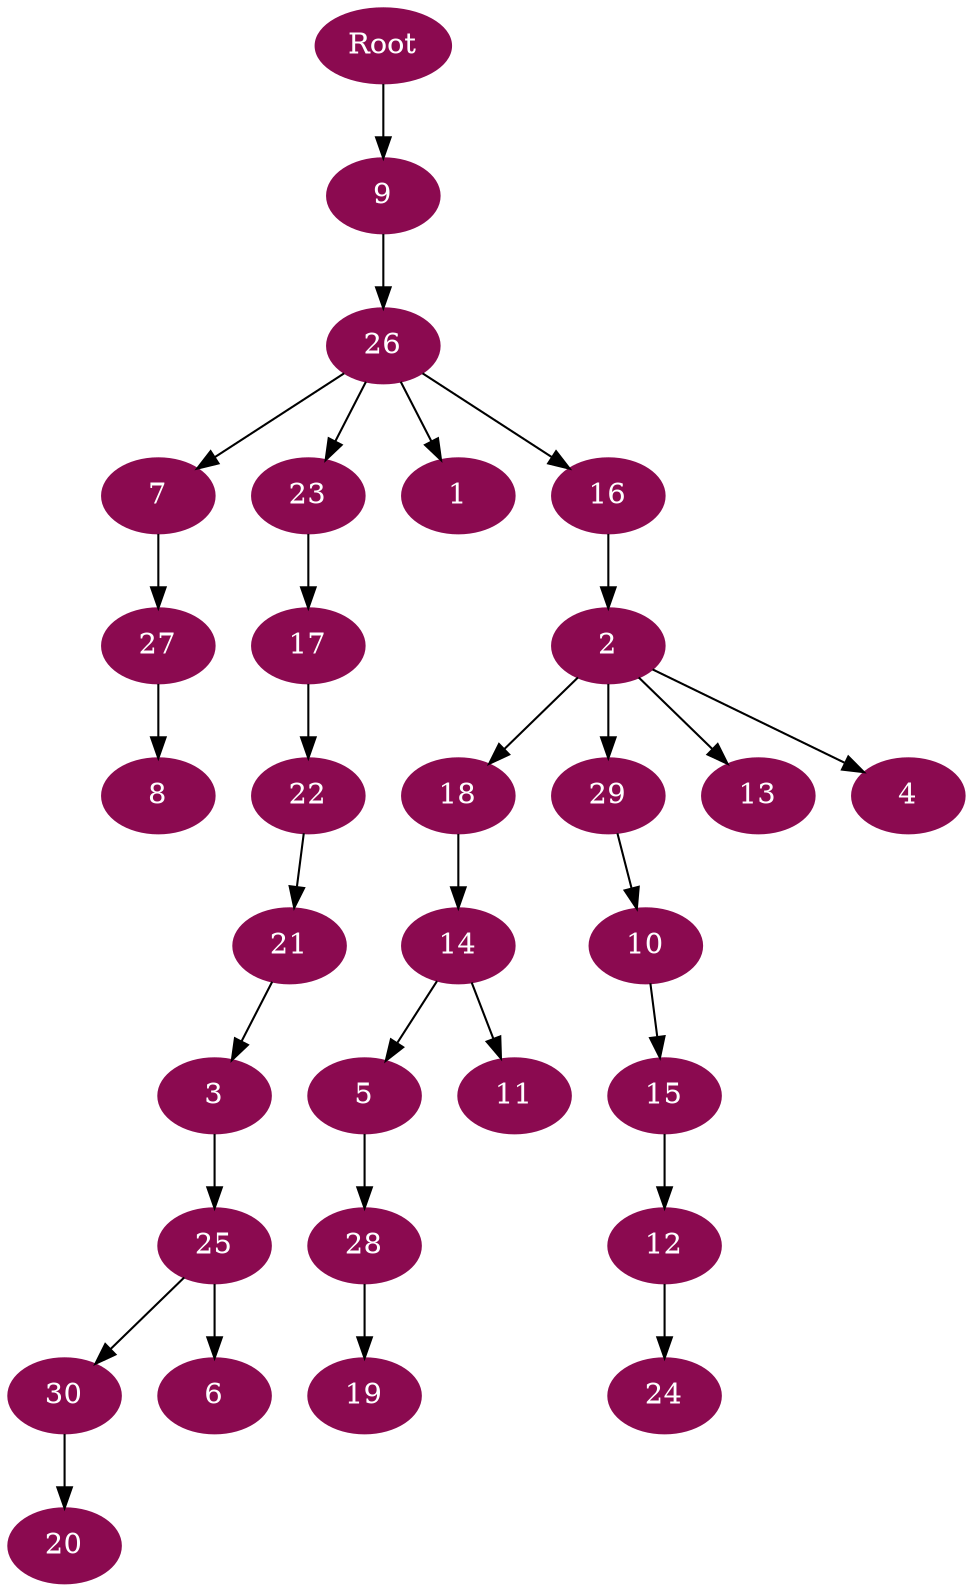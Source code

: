 digraph G {
node [color=deeppink4, style=filled, fontcolor=white];
Root -> 9;
9 -> 26;
26 -> 7;
7 -> 27;
27 -> 8;
26 -> 23;
23 -> 17;
17 -> 22;
22 -> 21;
21 -> 3;
3 -> 25;
25 -> 30;
30 -> 20;
25 -> 6;
26 -> 1;
26 -> 16;
16 -> 2;
2 -> 18;
18 -> 14;
14 -> 5;
5 -> 28;
28 -> 19;
14 -> 11;
2 -> 29;
29 -> 10;
10 -> 15;
15 -> 12;
12 -> 24;
2 -> 13;
2 -> 4;
}

